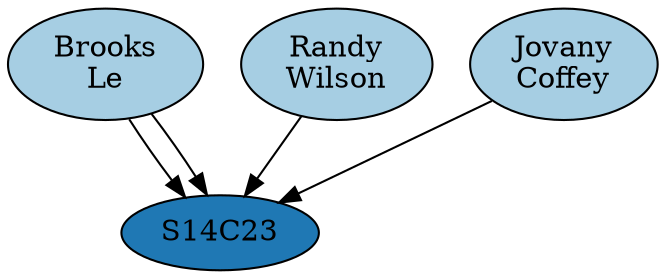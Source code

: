 digraph G {
layout=dot
node[colorscheme=paired8, style=filled, color=black]
"I06219"[fillcolor= "1",label= "Brooks\nLe"]
"I36786"[fillcolor= "1",label= "Randy\nWilson"]
"I05722"[fillcolor= "1",label= "Jovany\nCoffey"]
"R03P01S14C23"[fillcolor= "2",label= "S14C23"]
"I05722" -> "R03P01S14C23"
"I06219" -> "R03P01S14C23"
"I06219" -> "R03P01S14C23"
"I36786" -> "R03P01S14C23"
}
